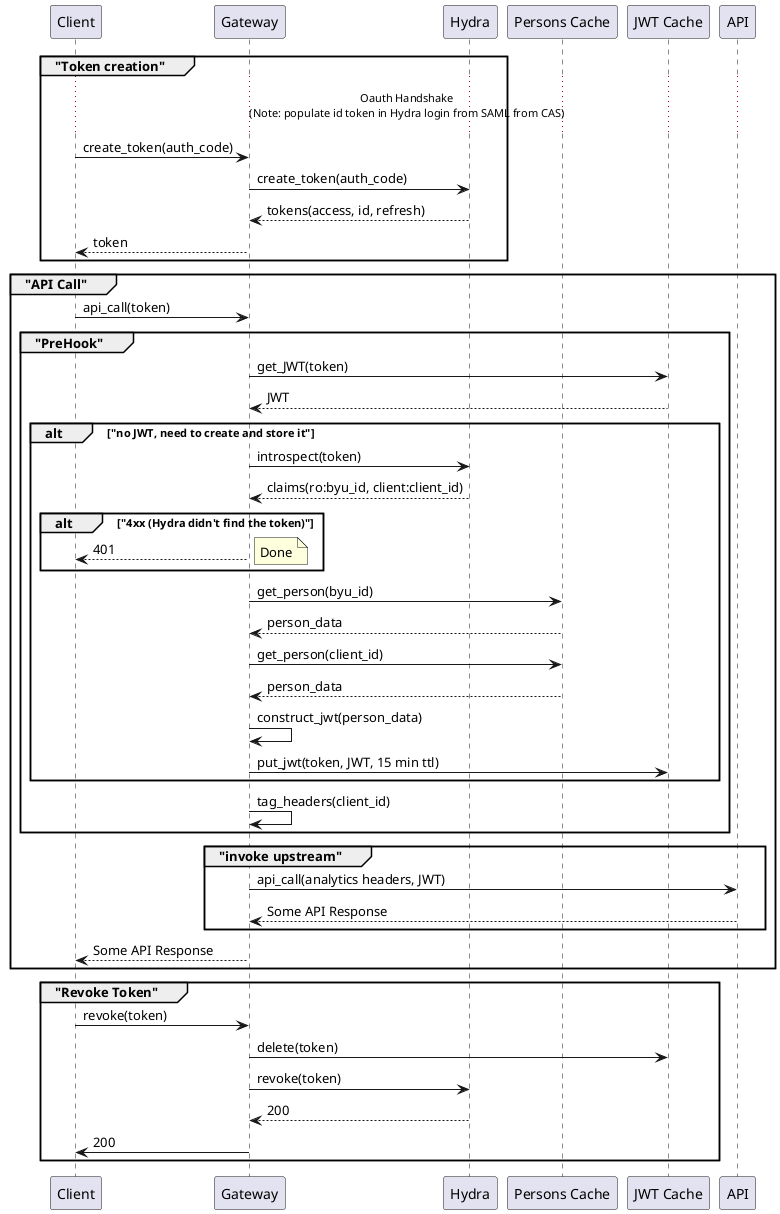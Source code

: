 @startuml tyk-token-and-jwt

participant Client as client
participant Gateway as gw
participant Hydra as hydra
participant "Persons Cache" as persons
participant "JWT Cache" as jwt
participant API as api

group "Token creation"
    ...Oauth Handshake\n(Note: populate id token in Hydra login from SAML from CAS)...
    client -> gw : create_token(auth_code)
    gw -> hydra : create_token(auth_code)
    hydra --> gw : tokens(access, id, refresh)
    gw --> client : token
end

group "API Call"
    client -> gw : api_call(token)
    group "PreHook"
        gw -> jwt : get_JWT(token)
        jwt --> gw : JWT
        alt "no JWT, need to create and store it"
            gw -> hydra : introspect(token)
            hydra --> gw : claims(ro:byu_id, client:client_id)
            alt "4xx (Hydra didn't find the token)"
                gw --> client : 401
                note right: Done
            end
            gw -> persons : get_person(byu_id)
            persons --> gw : person_data
            gw -> persons : get_person(client_id)
            persons --> gw : person_data
            gw -> gw : construct_jwt(person_data)
            gw -> jwt : put_jwt(token, JWT, 15 min ttl)
        end
        gw -> gw : tag_headers(client_id)
    end
    group "invoke upstream"
        gw -> api : api_call(analytics headers, JWT)
        api --> gw : Some API Response
    end
    gw --> client : Some API Response
end

group "Revoke Token"
    client -> gw : revoke(token)
    gw -> jwt : delete(token)
    gw -> hydra : revoke(token)
    hydra --> gw : 200
    gw -> client : 200
end

@enduml